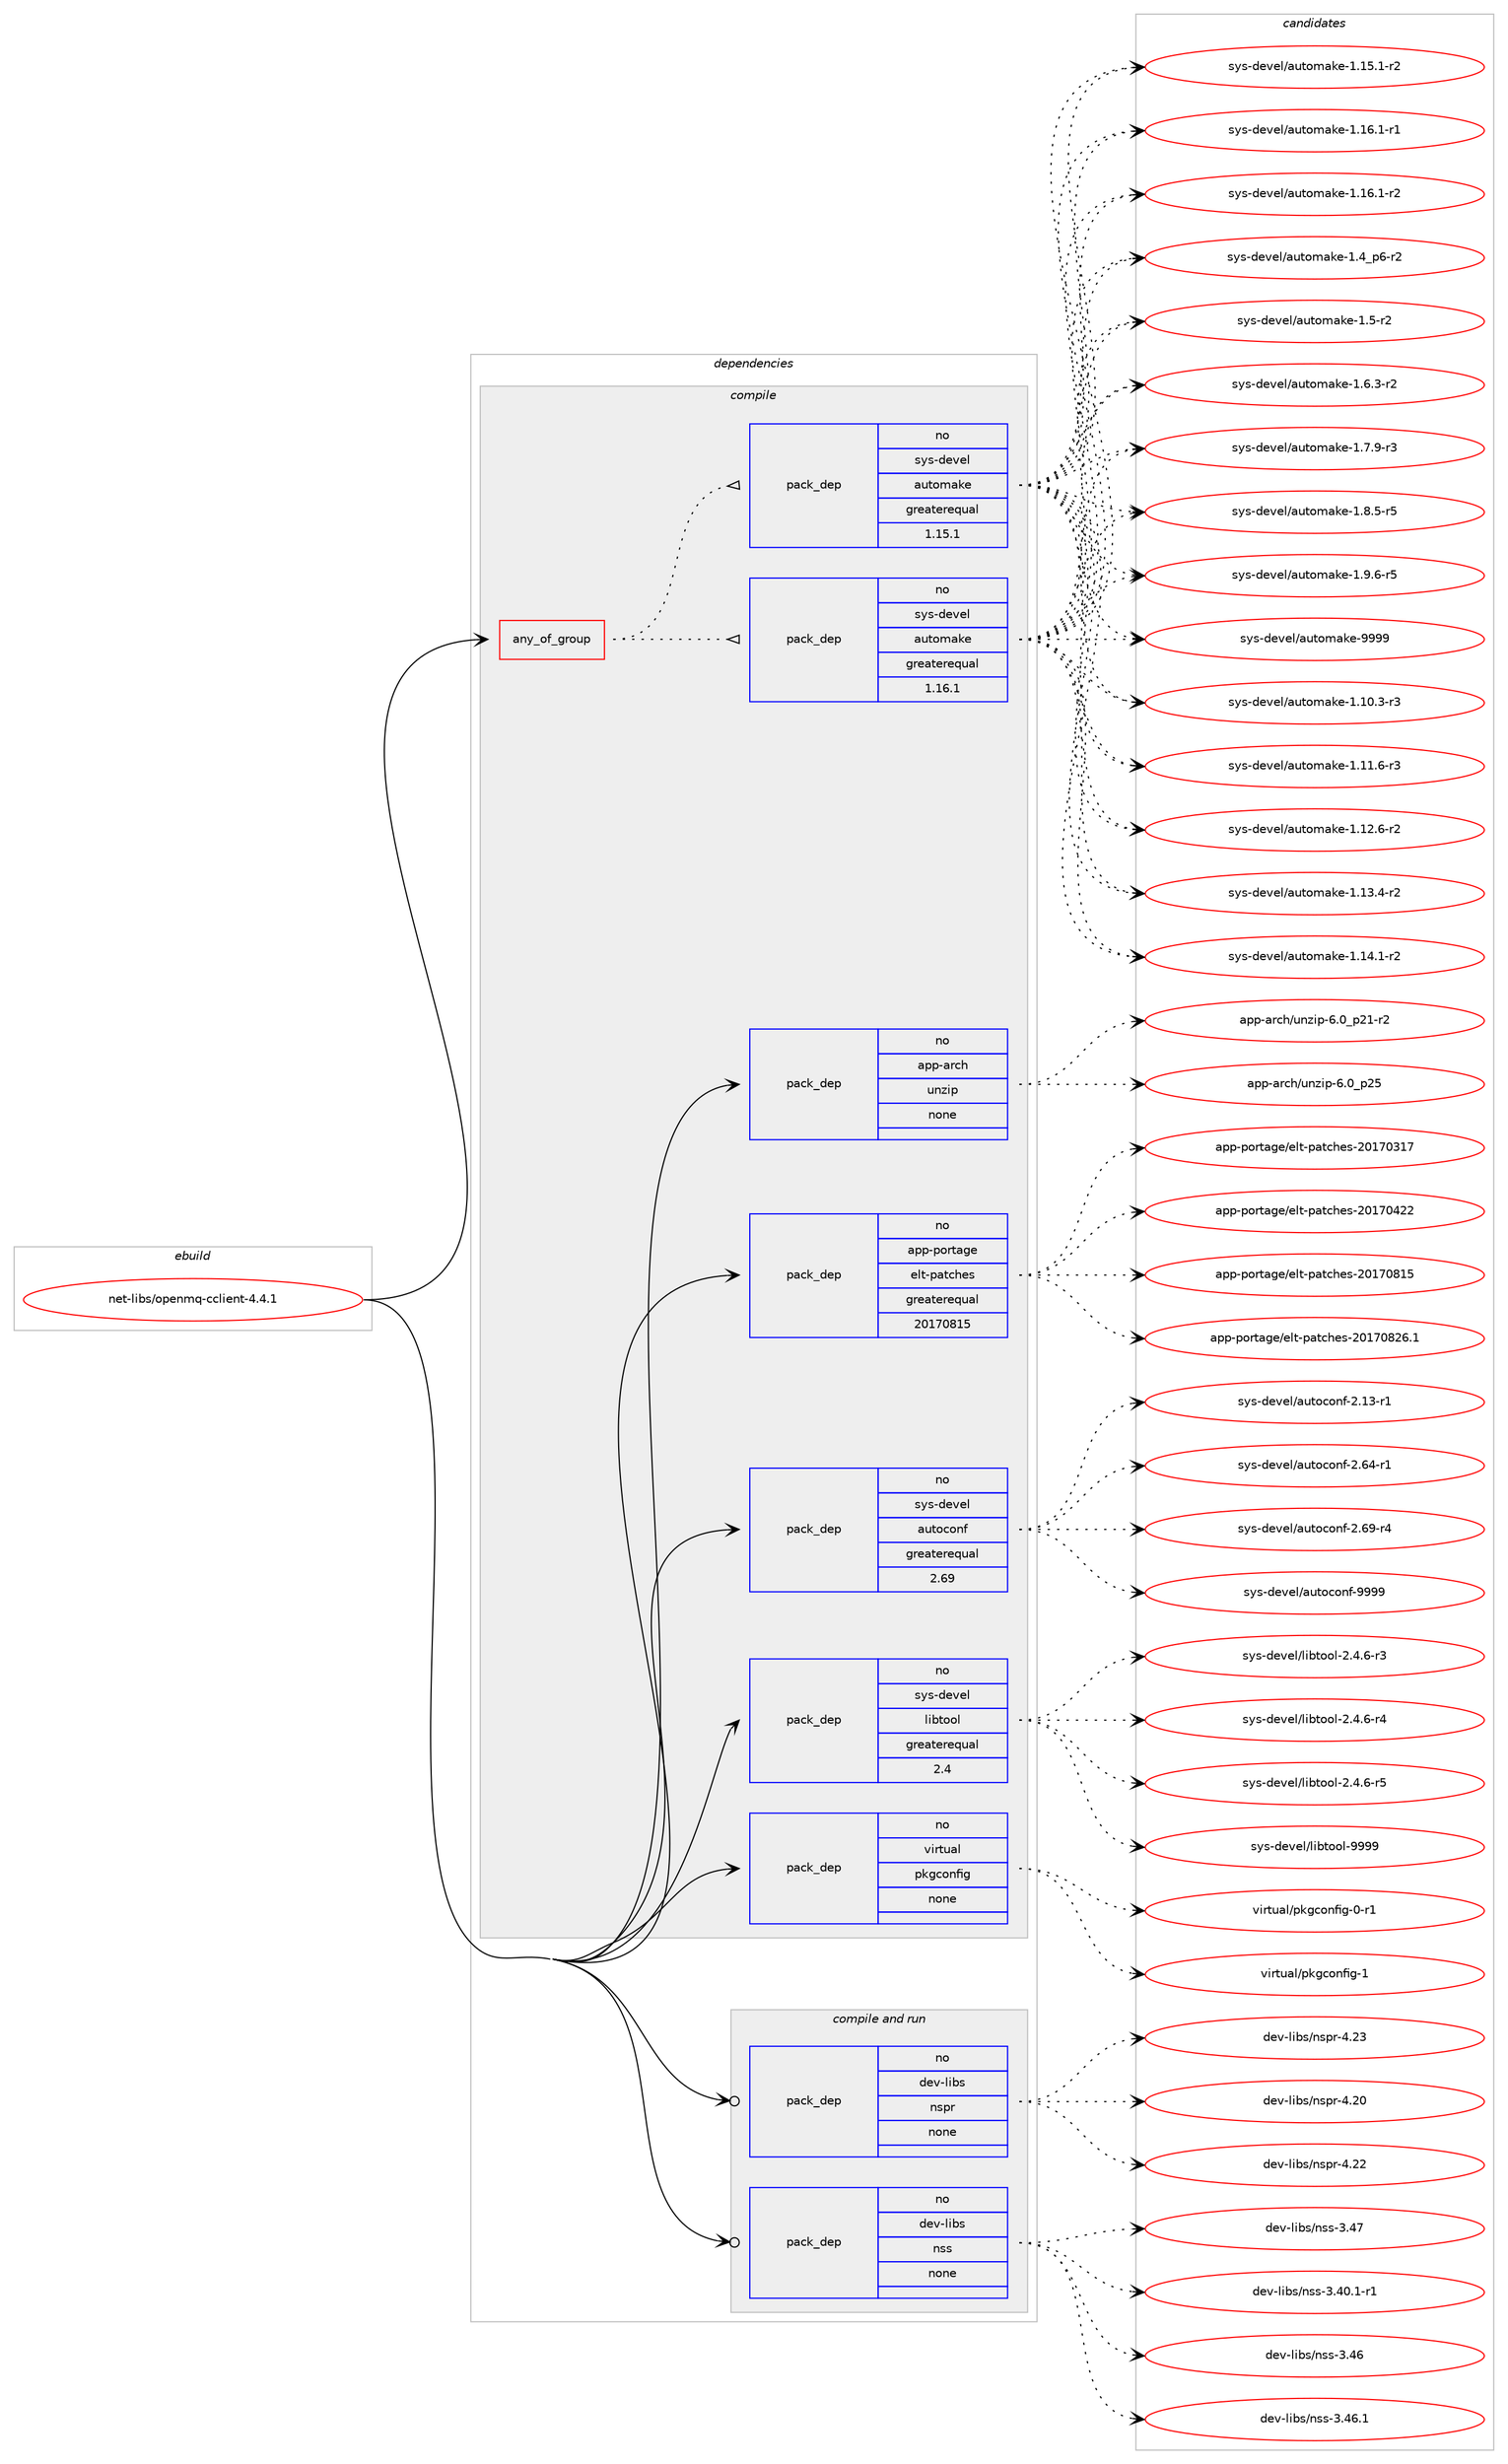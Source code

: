 digraph prolog {

# *************
# Graph options
# *************

newrank=true;
concentrate=true;
compound=true;
graph [rankdir=LR,fontname=Helvetica,fontsize=10,ranksep=1.5];#, ranksep=2.5, nodesep=0.2];
edge  [arrowhead=vee];
node  [fontname=Helvetica,fontsize=10];

# **********
# The ebuild
# **********

subgraph cluster_leftcol {
color=gray;
rank=same;
label=<<i>ebuild</i>>;
id [label="net-libs/openmq-cclient-4.4.1", color=red, width=4, href="../net-libs/openmq-cclient-4.4.1.svg"];
}

# ****************
# The dependencies
# ****************

subgraph cluster_midcol {
color=gray;
label=<<i>dependencies</i>>;
subgraph cluster_compile {
fillcolor="#eeeeee";
style=filled;
label=<<i>compile</i>>;
subgraph any14067 {
dependency828349 [label=<<TABLE BORDER="0" CELLBORDER="1" CELLSPACING="0" CELLPADDING="4"><TR><TD CELLPADDING="10">any_of_group</TD></TR></TABLE>>, shape=none, color=red];subgraph pack611890 {
dependency828350 [label=<<TABLE BORDER="0" CELLBORDER="1" CELLSPACING="0" CELLPADDING="4" WIDTH="220"><TR><TD ROWSPAN="6" CELLPADDING="30">pack_dep</TD></TR><TR><TD WIDTH="110">no</TD></TR><TR><TD>sys-devel</TD></TR><TR><TD>automake</TD></TR><TR><TD>greaterequal</TD></TR><TR><TD>1.16.1</TD></TR></TABLE>>, shape=none, color=blue];
}
dependency828349:e -> dependency828350:w [weight=20,style="dotted",arrowhead="oinv"];
subgraph pack611891 {
dependency828351 [label=<<TABLE BORDER="0" CELLBORDER="1" CELLSPACING="0" CELLPADDING="4" WIDTH="220"><TR><TD ROWSPAN="6" CELLPADDING="30">pack_dep</TD></TR><TR><TD WIDTH="110">no</TD></TR><TR><TD>sys-devel</TD></TR><TR><TD>automake</TD></TR><TR><TD>greaterequal</TD></TR><TR><TD>1.15.1</TD></TR></TABLE>>, shape=none, color=blue];
}
dependency828349:e -> dependency828351:w [weight=20,style="dotted",arrowhead="oinv"];
}
id:e -> dependency828349:w [weight=20,style="solid",arrowhead="vee"];
subgraph pack611892 {
dependency828352 [label=<<TABLE BORDER="0" CELLBORDER="1" CELLSPACING="0" CELLPADDING="4" WIDTH="220"><TR><TD ROWSPAN="6" CELLPADDING="30">pack_dep</TD></TR><TR><TD WIDTH="110">no</TD></TR><TR><TD>app-arch</TD></TR><TR><TD>unzip</TD></TR><TR><TD>none</TD></TR><TR><TD></TD></TR></TABLE>>, shape=none, color=blue];
}
id:e -> dependency828352:w [weight=20,style="solid",arrowhead="vee"];
subgraph pack611893 {
dependency828353 [label=<<TABLE BORDER="0" CELLBORDER="1" CELLSPACING="0" CELLPADDING="4" WIDTH="220"><TR><TD ROWSPAN="6" CELLPADDING="30">pack_dep</TD></TR><TR><TD WIDTH="110">no</TD></TR><TR><TD>app-portage</TD></TR><TR><TD>elt-patches</TD></TR><TR><TD>greaterequal</TD></TR><TR><TD>20170815</TD></TR></TABLE>>, shape=none, color=blue];
}
id:e -> dependency828353:w [weight=20,style="solid",arrowhead="vee"];
subgraph pack611894 {
dependency828354 [label=<<TABLE BORDER="0" CELLBORDER="1" CELLSPACING="0" CELLPADDING="4" WIDTH="220"><TR><TD ROWSPAN="6" CELLPADDING="30">pack_dep</TD></TR><TR><TD WIDTH="110">no</TD></TR><TR><TD>sys-devel</TD></TR><TR><TD>autoconf</TD></TR><TR><TD>greaterequal</TD></TR><TR><TD>2.69</TD></TR></TABLE>>, shape=none, color=blue];
}
id:e -> dependency828354:w [weight=20,style="solid",arrowhead="vee"];
subgraph pack611895 {
dependency828355 [label=<<TABLE BORDER="0" CELLBORDER="1" CELLSPACING="0" CELLPADDING="4" WIDTH="220"><TR><TD ROWSPAN="6" CELLPADDING="30">pack_dep</TD></TR><TR><TD WIDTH="110">no</TD></TR><TR><TD>sys-devel</TD></TR><TR><TD>libtool</TD></TR><TR><TD>greaterequal</TD></TR><TR><TD>2.4</TD></TR></TABLE>>, shape=none, color=blue];
}
id:e -> dependency828355:w [weight=20,style="solid",arrowhead="vee"];
subgraph pack611896 {
dependency828356 [label=<<TABLE BORDER="0" CELLBORDER="1" CELLSPACING="0" CELLPADDING="4" WIDTH="220"><TR><TD ROWSPAN="6" CELLPADDING="30">pack_dep</TD></TR><TR><TD WIDTH="110">no</TD></TR><TR><TD>virtual</TD></TR><TR><TD>pkgconfig</TD></TR><TR><TD>none</TD></TR><TR><TD></TD></TR></TABLE>>, shape=none, color=blue];
}
id:e -> dependency828356:w [weight=20,style="solid",arrowhead="vee"];
}
subgraph cluster_compileandrun {
fillcolor="#eeeeee";
style=filled;
label=<<i>compile and run</i>>;
subgraph pack611897 {
dependency828357 [label=<<TABLE BORDER="0" CELLBORDER="1" CELLSPACING="0" CELLPADDING="4" WIDTH="220"><TR><TD ROWSPAN="6" CELLPADDING="30">pack_dep</TD></TR><TR><TD WIDTH="110">no</TD></TR><TR><TD>dev-libs</TD></TR><TR><TD>nspr</TD></TR><TR><TD>none</TD></TR><TR><TD></TD></TR></TABLE>>, shape=none, color=blue];
}
id:e -> dependency828357:w [weight=20,style="solid",arrowhead="odotvee"];
subgraph pack611898 {
dependency828358 [label=<<TABLE BORDER="0" CELLBORDER="1" CELLSPACING="0" CELLPADDING="4" WIDTH="220"><TR><TD ROWSPAN="6" CELLPADDING="30">pack_dep</TD></TR><TR><TD WIDTH="110">no</TD></TR><TR><TD>dev-libs</TD></TR><TR><TD>nss</TD></TR><TR><TD>none</TD></TR><TR><TD></TD></TR></TABLE>>, shape=none, color=blue];
}
id:e -> dependency828358:w [weight=20,style="solid",arrowhead="odotvee"];
}
subgraph cluster_run {
fillcolor="#eeeeee";
style=filled;
label=<<i>run</i>>;
}
}

# **************
# The candidates
# **************

subgraph cluster_choices {
rank=same;
color=gray;
label=<<i>candidates</i>>;

subgraph choice611890 {
color=black;
nodesep=1;
choice11512111545100101118101108479711711611110997107101454946494846514511451 [label="sys-devel/automake-1.10.3-r3", color=red, width=4,href="../sys-devel/automake-1.10.3-r3.svg"];
choice11512111545100101118101108479711711611110997107101454946494946544511451 [label="sys-devel/automake-1.11.6-r3", color=red, width=4,href="../sys-devel/automake-1.11.6-r3.svg"];
choice11512111545100101118101108479711711611110997107101454946495046544511450 [label="sys-devel/automake-1.12.6-r2", color=red, width=4,href="../sys-devel/automake-1.12.6-r2.svg"];
choice11512111545100101118101108479711711611110997107101454946495146524511450 [label="sys-devel/automake-1.13.4-r2", color=red, width=4,href="../sys-devel/automake-1.13.4-r2.svg"];
choice11512111545100101118101108479711711611110997107101454946495246494511450 [label="sys-devel/automake-1.14.1-r2", color=red, width=4,href="../sys-devel/automake-1.14.1-r2.svg"];
choice11512111545100101118101108479711711611110997107101454946495346494511450 [label="sys-devel/automake-1.15.1-r2", color=red, width=4,href="../sys-devel/automake-1.15.1-r2.svg"];
choice11512111545100101118101108479711711611110997107101454946495446494511449 [label="sys-devel/automake-1.16.1-r1", color=red, width=4,href="../sys-devel/automake-1.16.1-r1.svg"];
choice11512111545100101118101108479711711611110997107101454946495446494511450 [label="sys-devel/automake-1.16.1-r2", color=red, width=4,href="../sys-devel/automake-1.16.1-r2.svg"];
choice115121115451001011181011084797117116111109971071014549465295112544511450 [label="sys-devel/automake-1.4_p6-r2", color=red, width=4,href="../sys-devel/automake-1.4_p6-r2.svg"];
choice11512111545100101118101108479711711611110997107101454946534511450 [label="sys-devel/automake-1.5-r2", color=red, width=4,href="../sys-devel/automake-1.5-r2.svg"];
choice115121115451001011181011084797117116111109971071014549465446514511450 [label="sys-devel/automake-1.6.3-r2", color=red, width=4,href="../sys-devel/automake-1.6.3-r2.svg"];
choice115121115451001011181011084797117116111109971071014549465546574511451 [label="sys-devel/automake-1.7.9-r3", color=red, width=4,href="../sys-devel/automake-1.7.9-r3.svg"];
choice115121115451001011181011084797117116111109971071014549465646534511453 [label="sys-devel/automake-1.8.5-r5", color=red, width=4,href="../sys-devel/automake-1.8.5-r5.svg"];
choice115121115451001011181011084797117116111109971071014549465746544511453 [label="sys-devel/automake-1.9.6-r5", color=red, width=4,href="../sys-devel/automake-1.9.6-r5.svg"];
choice115121115451001011181011084797117116111109971071014557575757 [label="sys-devel/automake-9999", color=red, width=4,href="../sys-devel/automake-9999.svg"];
dependency828350:e -> choice11512111545100101118101108479711711611110997107101454946494846514511451:w [style=dotted,weight="100"];
dependency828350:e -> choice11512111545100101118101108479711711611110997107101454946494946544511451:w [style=dotted,weight="100"];
dependency828350:e -> choice11512111545100101118101108479711711611110997107101454946495046544511450:w [style=dotted,weight="100"];
dependency828350:e -> choice11512111545100101118101108479711711611110997107101454946495146524511450:w [style=dotted,weight="100"];
dependency828350:e -> choice11512111545100101118101108479711711611110997107101454946495246494511450:w [style=dotted,weight="100"];
dependency828350:e -> choice11512111545100101118101108479711711611110997107101454946495346494511450:w [style=dotted,weight="100"];
dependency828350:e -> choice11512111545100101118101108479711711611110997107101454946495446494511449:w [style=dotted,weight="100"];
dependency828350:e -> choice11512111545100101118101108479711711611110997107101454946495446494511450:w [style=dotted,weight="100"];
dependency828350:e -> choice115121115451001011181011084797117116111109971071014549465295112544511450:w [style=dotted,weight="100"];
dependency828350:e -> choice11512111545100101118101108479711711611110997107101454946534511450:w [style=dotted,weight="100"];
dependency828350:e -> choice115121115451001011181011084797117116111109971071014549465446514511450:w [style=dotted,weight="100"];
dependency828350:e -> choice115121115451001011181011084797117116111109971071014549465546574511451:w [style=dotted,weight="100"];
dependency828350:e -> choice115121115451001011181011084797117116111109971071014549465646534511453:w [style=dotted,weight="100"];
dependency828350:e -> choice115121115451001011181011084797117116111109971071014549465746544511453:w [style=dotted,weight="100"];
dependency828350:e -> choice115121115451001011181011084797117116111109971071014557575757:w [style=dotted,weight="100"];
}
subgraph choice611891 {
color=black;
nodesep=1;
choice11512111545100101118101108479711711611110997107101454946494846514511451 [label="sys-devel/automake-1.10.3-r3", color=red, width=4,href="../sys-devel/automake-1.10.3-r3.svg"];
choice11512111545100101118101108479711711611110997107101454946494946544511451 [label="sys-devel/automake-1.11.6-r3", color=red, width=4,href="../sys-devel/automake-1.11.6-r3.svg"];
choice11512111545100101118101108479711711611110997107101454946495046544511450 [label="sys-devel/automake-1.12.6-r2", color=red, width=4,href="../sys-devel/automake-1.12.6-r2.svg"];
choice11512111545100101118101108479711711611110997107101454946495146524511450 [label="sys-devel/automake-1.13.4-r2", color=red, width=4,href="../sys-devel/automake-1.13.4-r2.svg"];
choice11512111545100101118101108479711711611110997107101454946495246494511450 [label="sys-devel/automake-1.14.1-r2", color=red, width=4,href="../sys-devel/automake-1.14.1-r2.svg"];
choice11512111545100101118101108479711711611110997107101454946495346494511450 [label="sys-devel/automake-1.15.1-r2", color=red, width=4,href="../sys-devel/automake-1.15.1-r2.svg"];
choice11512111545100101118101108479711711611110997107101454946495446494511449 [label="sys-devel/automake-1.16.1-r1", color=red, width=4,href="../sys-devel/automake-1.16.1-r1.svg"];
choice11512111545100101118101108479711711611110997107101454946495446494511450 [label="sys-devel/automake-1.16.1-r2", color=red, width=4,href="../sys-devel/automake-1.16.1-r2.svg"];
choice115121115451001011181011084797117116111109971071014549465295112544511450 [label="sys-devel/automake-1.4_p6-r2", color=red, width=4,href="../sys-devel/automake-1.4_p6-r2.svg"];
choice11512111545100101118101108479711711611110997107101454946534511450 [label="sys-devel/automake-1.5-r2", color=red, width=4,href="../sys-devel/automake-1.5-r2.svg"];
choice115121115451001011181011084797117116111109971071014549465446514511450 [label="sys-devel/automake-1.6.3-r2", color=red, width=4,href="../sys-devel/automake-1.6.3-r2.svg"];
choice115121115451001011181011084797117116111109971071014549465546574511451 [label="sys-devel/automake-1.7.9-r3", color=red, width=4,href="../sys-devel/automake-1.7.9-r3.svg"];
choice115121115451001011181011084797117116111109971071014549465646534511453 [label="sys-devel/automake-1.8.5-r5", color=red, width=4,href="../sys-devel/automake-1.8.5-r5.svg"];
choice115121115451001011181011084797117116111109971071014549465746544511453 [label="sys-devel/automake-1.9.6-r5", color=red, width=4,href="../sys-devel/automake-1.9.6-r5.svg"];
choice115121115451001011181011084797117116111109971071014557575757 [label="sys-devel/automake-9999", color=red, width=4,href="../sys-devel/automake-9999.svg"];
dependency828351:e -> choice11512111545100101118101108479711711611110997107101454946494846514511451:w [style=dotted,weight="100"];
dependency828351:e -> choice11512111545100101118101108479711711611110997107101454946494946544511451:w [style=dotted,weight="100"];
dependency828351:e -> choice11512111545100101118101108479711711611110997107101454946495046544511450:w [style=dotted,weight="100"];
dependency828351:e -> choice11512111545100101118101108479711711611110997107101454946495146524511450:w [style=dotted,weight="100"];
dependency828351:e -> choice11512111545100101118101108479711711611110997107101454946495246494511450:w [style=dotted,weight="100"];
dependency828351:e -> choice11512111545100101118101108479711711611110997107101454946495346494511450:w [style=dotted,weight="100"];
dependency828351:e -> choice11512111545100101118101108479711711611110997107101454946495446494511449:w [style=dotted,weight="100"];
dependency828351:e -> choice11512111545100101118101108479711711611110997107101454946495446494511450:w [style=dotted,weight="100"];
dependency828351:e -> choice115121115451001011181011084797117116111109971071014549465295112544511450:w [style=dotted,weight="100"];
dependency828351:e -> choice11512111545100101118101108479711711611110997107101454946534511450:w [style=dotted,weight="100"];
dependency828351:e -> choice115121115451001011181011084797117116111109971071014549465446514511450:w [style=dotted,weight="100"];
dependency828351:e -> choice115121115451001011181011084797117116111109971071014549465546574511451:w [style=dotted,weight="100"];
dependency828351:e -> choice115121115451001011181011084797117116111109971071014549465646534511453:w [style=dotted,weight="100"];
dependency828351:e -> choice115121115451001011181011084797117116111109971071014549465746544511453:w [style=dotted,weight="100"];
dependency828351:e -> choice115121115451001011181011084797117116111109971071014557575757:w [style=dotted,weight="100"];
}
subgraph choice611892 {
color=black;
nodesep=1;
choice9711211245971149910447117110122105112455446489511250494511450 [label="app-arch/unzip-6.0_p21-r2", color=red, width=4,href="../app-arch/unzip-6.0_p21-r2.svg"];
choice971121124597114991044711711012210511245544648951125053 [label="app-arch/unzip-6.0_p25", color=red, width=4,href="../app-arch/unzip-6.0_p25.svg"];
dependency828352:e -> choice9711211245971149910447117110122105112455446489511250494511450:w [style=dotted,weight="100"];
dependency828352:e -> choice971121124597114991044711711012210511245544648951125053:w [style=dotted,weight="100"];
}
subgraph choice611893 {
color=black;
nodesep=1;
choice97112112451121111141169710310147101108116451129711699104101115455048495548514955 [label="app-portage/elt-patches-20170317", color=red, width=4,href="../app-portage/elt-patches-20170317.svg"];
choice97112112451121111141169710310147101108116451129711699104101115455048495548525050 [label="app-portage/elt-patches-20170422", color=red, width=4,href="../app-portage/elt-patches-20170422.svg"];
choice97112112451121111141169710310147101108116451129711699104101115455048495548564953 [label="app-portage/elt-patches-20170815", color=red, width=4,href="../app-portage/elt-patches-20170815.svg"];
choice971121124511211111411697103101471011081164511297116991041011154550484955485650544649 [label="app-portage/elt-patches-20170826.1", color=red, width=4,href="../app-portage/elt-patches-20170826.1.svg"];
dependency828353:e -> choice97112112451121111141169710310147101108116451129711699104101115455048495548514955:w [style=dotted,weight="100"];
dependency828353:e -> choice97112112451121111141169710310147101108116451129711699104101115455048495548525050:w [style=dotted,weight="100"];
dependency828353:e -> choice97112112451121111141169710310147101108116451129711699104101115455048495548564953:w [style=dotted,weight="100"];
dependency828353:e -> choice971121124511211111411697103101471011081164511297116991041011154550484955485650544649:w [style=dotted,weight="100"];
}
subgraph choice611894 {
color=black;
nodesep=1;
choice1151211154510010111810110847971171161119911111010245504649514511449 [label="sys-devel/autoconf-2.13-r1", color=red, width=4,href="../sys-devel/autoconf-2.13-r1.svg"];
choice1151211154510010111810110847971171161119911111010245504654524511449 [label="sys-devel/autoconf-2.64-r1", color=red, width=4,href="../sys-devel/autoconf-2.64-r1.svg"];
choice1151211154510010111810110847971171161119911111010245504654574511452 [label="sys-devel/autoconf-2.69-r4", color=red, width=4,href="../sys-devel/autoconf-2.69-r4.svg"];
choice115121115451001011181011084797117116111991111101024557575757 [label="sys-devel/autoconf-9999", color=red, width=4,href="../sys-devel/autoconf-9999.svg"];
dependency828354:e -> choice1151211154510010111810110847971171161119911111010245504649514511449:w [style=dotted,weight="100"];
dependency828354:e -> choice1151211154510010111810110847971171161119911111010245504654524511449:w [style=dotted,weight="100"];
dependency828354:e -> choice1151211154510010111810110847971171161119911111010245504654574511452:w [style=dotted,weight="100"];
dependency828354:e -> choice115121115451001011181011084797117116111991111101024557575757:w [style=dotted,weight="100"];
}
subgraph choice611895 {
color=black;
nodesep=1;
choice1151211154510010111810110847108105981161111111084550465246544511451 [label="sys-devel/libtool-2.4.6-r3", color=red, width=4,href="../sys-devel/libtool-2.4.6-r3.svg"];
choice1151211154510010111810110847108105981161111111084550465246544511452 [label="sys-devel/libtool-2.4.6-r4", color=red, width=4,href="../sys-devel/libtool-2.4.6-r4.svg"];
choice1151211154510010111810110847108105981161111111084550465246544511453 [label="sys-devel/libtool-2.4.6-r5", color=red, width=4,href="../sys-devel/libtool-2.4.6-r5.svg"];
choice1151211154510010111810110847108105981161111111084557575757 [label="sys-devel/libtool-9999", color=red, width=4,href="../sys-devel/libtool-9999.svg"];
dependency828355:e -> choice1151211154510010111810110847108105981161111111084550465246544511451:w [style=dotted,weight="100"];
dependency828355:e -> choice1151211154510010111810110847108105981161111111084550465246544511452:w [style=dotted,weight="100"];
dependency828355:e -> choice1151211154510010111810110847108105981161111111084550465246544511453:w [style=dotted,weight="100"];
dependency828355:e -> choice1151211154510010111810110847108105981161111111084557575757:w [style=dotted,weight="100"];
}
subgraph choice611896 {
color=black;
nodesep=1;
choice11810511411611797108471121071039911111010210510345484511449 [label="virtual/pkgconfig-0-r1", color=red, width=4,href="../virtual/pkgconfig-0-r1.svg"];
choice1181051141161179710847112107103991111101021051034549 [label="virtual/pkgconfig-1", color=red, width=4,href="../virtual/pkgconfig-1.svg"];
dependency828356:e -> choice11810511411611797108471121071039911111010210510345484511449:w [style=dotted,weight="100"];
dependency828356:e -> choice1181051141161179710847112107103991111101021051034549:w [style=dotted,weight="100"];
}
subgraph choice611897 {
color=black;
nodesep=1;
choice1001011184510810598115471101151121144552465048 [label="dev-libs/nspr-4.20", color=red, width=4,href="../dev-libs/nspr-4.20.svg"];
choice1001011184510810598115471101151121144552465050 [label="dev-libs/nspr-4.22", color=red, width=4,href="../dev-libs/nspr-4.22.svg"];
choice1001011184510810598115471101151121144552465051 [label="dev-libs/nspr-4.23", color=red, width=4,href="../dev-libs/nspr-4.23.svg"];
dependency828357:e -> choice1001011184510810598115471101151121144552465048:w [style=dotted,weight="100"];
dependency828357:e -> choice1001011184510810598115471101151121144552465050:w [style=dotted,weight="100"];
dependency828357:e -> choice1001011184510810598115471101151121144552465051:w [style=dotted,weight="100"];
}
subgraph choice611898 {
color=black;
nodesep=1;
choice100101118451081059811547110115115455146524846494511449 [label="dev-libs/nss-3.40.1-r1", color=red, width=4,href="../dev-libs/nss-3.40.1-r1.svg"];
choice1001011184510810598115471101151154551465254 [label="dev-libs/nss-3.46", color=red, width=4,href="../dev-libs/nss-3.46.svg"];
choice10010111845108105981154711011511545514652544649 [label="dev-libs/nss-3.46.1", color=red, width=4,href="../dev-libs/nss-3.46.1.svg"];
choice1001011184510810598115471101151154551465255 [label="dev-libs/nss-3.47", color=red, width=4,href="../dev-libs/nss-3.47.svg"];
dependency828358:e -> choice100101118451081059811547110115115455146524846494511449:w [style=dotted,weight="100"];
dependency828358:e -> choice1001011184510810598115471101151154551465254:w [style=dotted,weight="100"];
dependency828358:e -> choice10010111845108105981154711011511545514652544649:w [style=dotted,weight="100"];
dependency828358:e -> choice1001011184510810598115471101151154551465255:w [style=dotted,weight="100"];
}
}

}

